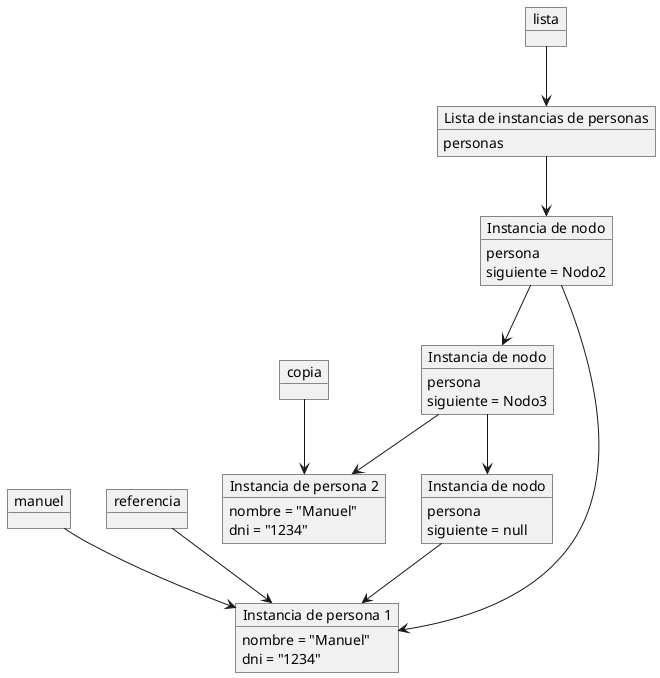 @startuml
object "manuel" as Manuel
    object "copia" as Copia
    object "referencia" as Referencia
    object "lista" as Lista

    object "Instancia de persona 1" as Persona1 {
        nombre = "Manuel"
        dni = "1234"
    }

    object "Instancia de persona 2" as Persona2 {
        nombre = "Manuel"
        dni = "1234"
    }

    object "Lista de instancias de personas" as ListaInstance {
        personas
    }

    object "Instancia de nodo" as Nodo1 {
        persona
        siguiente = Nodo2
    }

    object "Instancia de nodo" as Nodo2 {
        persona
        siguiente = Nodo3
    }

    object "Instancia de nodo" as Nodo3 {
        persona
        siguiente = null
    }


Manuel --> Persona1
Copia --> Persona2
Referencia --> Persona1
Lista --> ListaInstance

ListaInstance --> Nodo1
Nodo1 --> Nodo2
Nodo2 --> Nodo3
Nodo1 --> Persona1
Nodo2 --> Persona2
Nodo3 --> Persona1
@enduml